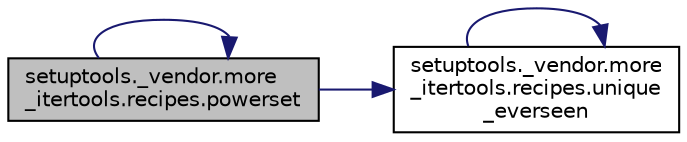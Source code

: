 digraph "setuptools._vendor.more_itertools.recipes.powerset"
{
 // LATEX_PDF_SIZE
  edge [fontname="Helvetica",fontsize="10",labelfontname="Helvetica",labelfontsize="10"];
  node [fontname="Helvetica",fontsize="10",shape=record];
  rankdir="LR";
  Node1 [label="setuptools._vendor.more\l_itertools.recipes.powerset",height=0.2,width=0.4,color="black", fillcolor="grey75", style="filled", fontcolor="black",tooltip=" "];
  Node1 -> Node1 [color="midnightblue",fontsize="10",style="solid",fontname="Helvetica"];
  Node1 -> Node2 [color="midnightblue",fontsize="10",style="solid",fontname="Helvetica"];
  Node2 [label="setuptools._vendor.more\l_itertools.recipes.unique\l_everseen",height=0.2,width=0.4,color="black", fillcolor="white", style="filled",URL="$d3/da1/namespacesetuptools_1_1__vendor_1_1more__itertools_1_1recipes.html#a979b0b0dfbe18c669f394aa38cb3053f",tooltip=" "];
  Node2 -> Node2 [color="midnightblue",fontsize="10",style="solid",fontname="Helvetica"];
}
